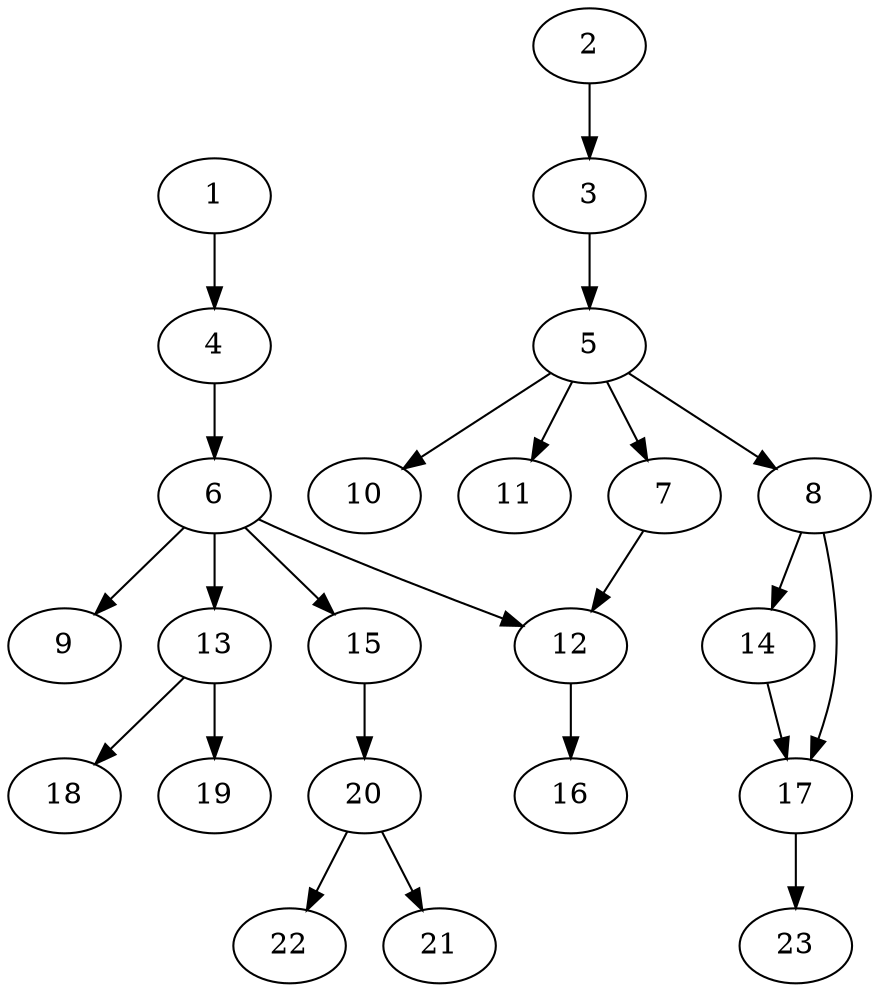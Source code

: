 // DAG automatically generated by daggen at Tue Jul 12 21:12:30 2022
// ./daggen -n 23 --fat 0.4 --density 0.4 --regular 0.2 --jump 2 --minalpha 20 --maxalpha 200 --dot -o ../task23.dot 
digraph G {
  1 [size="549755813888", alpha="110.59"]
  1 -> 4 [size ="536870912"]
  2 [size="8343951708", alpha="64.73"]
  2 -> 3 [size ="134217728"]
  3 [size="15110298367", alpha="22.07"]
  3 -> 5 [size ="75497472"]
  4 [size="28991029248", alpha="21.77"]
  4 -> 6 [size ="75497472"]
  5 [size="462215716840", alpha="146.43"]
  5 -> 7 [size ="411041792"]
  5 -> 8 [size ="411041792"]
  5 -> 10 [size ="411041792"]
  5 -> 11 [size ="411041792"]
  6 [size="493510787", alpha="70.18"]
  6 -> 9 [size ="33554432"]
  6 -> 12 [size ="33554432"]
  6 -> 13 [size ="33554432"]
  6 -> 15 [size ="33554432"]
  7 [size="68719476736", alpha="24.35"]
  7 -> 12 [size ="134217728"]
  8 [size="244094776322", alpha="35.85"]
  8 -> 14 [size ="209715200"]
  8 -> 17 [size ="209715200"]
  9 [size="1998138990", alpha="72.13"]
  10 [size="782757789696", alpha="24.61"]
  11 [size="134217728000", alpha="127.00"]
  12 [size="368293445632", alpha="77.44"]
  12 -> 16 [size ="411041792"]
  13 [size="782757789696", alpha="188.22"]
  13 -> 18 [size ="679477248"]
  13 -> 19 [size ="679477248"]
  14 [size="16181898573", alpha="155.83"]
  14 -> 17 [size ="301989888"]
  15 [size="14150166968", alpha="194.61"]
  15 -> 20 [size ="411041792"]
  16 [size="2367256566", alpha="55.06"]
  17 [size="229309148555", alpha="60.57"]
  17 -> 23 [size ="209715200"]
  18 [size="8589934592", alpha="113.53"]
  19 [size="549755813888", alpha="78.41"]
  20 [size="231928233984", alpha="94.12"]
  20 -> 21 [size ="301989888"]
  20 -> 22 [size ="301989888"]
  21 [size="33401821478", alpha="115.53"]
  22 [size="11880993838", alpha="40.60"]
  23 [size="389008975", alpha="56.72"]
}
